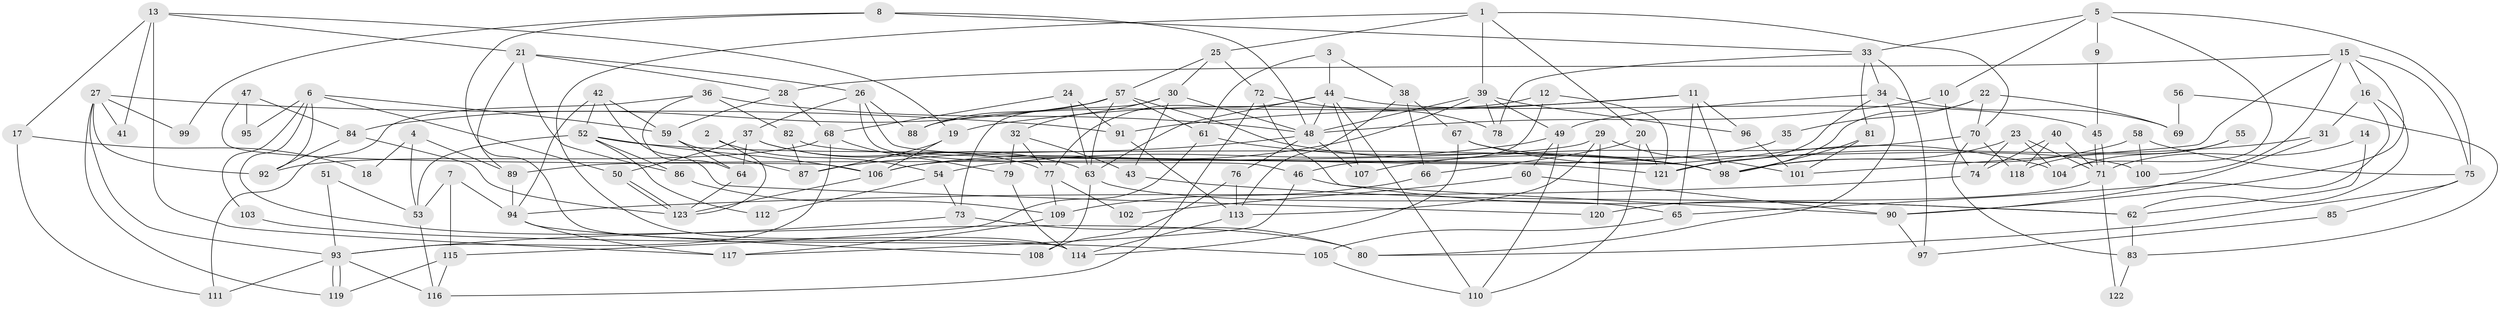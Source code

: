 // coarse degree distribution, {8: 0.046511627906976744, 5: 0.19767441860465115, 3: 0.22093023255813954, 6: 0.06976744186046512, 4: 0.18604651162790697, 2: 0.10465116279069768, 10: 0.023255813953488372, 12: 0.011627906976744186, 7: 0.12790697674418605, 9: 0.011627906976744186}
// Generated by graph-tools (version 1.1) at 2025/23/03/03/25 07:23:59]
// undirected, 123 vertices, 246 edges
graph export_dot {
graph [start="1"]
  node [color=gray90,style=filled];
  1;
  2;
  3;
  4;
  5;
  6;
  7;
  8;
  9;
  10;
  11;
  12;
  13;
  14;
  15;
  16;
  17;
  18;
  19;
  20;
  21;
  22;
  23;
  24;
  25;
  26;
  27;
  28;
  29;
  30;
  31;
  32;
  33;
  34;
  35;
  36;
  37;
  38;
  39;
  40;
  41;
  42;
  43;
  44;
  45;
  46;
  47;
  48;
  49;
  50;
  51;
  52;
  53;
  54;
  55;
  56;
  57;
  58;
  59;
  60;
  61;
  62;
  63;
  64;
  65;
  66;
  67;
  68;
  69;
  70;
  71;
  72;
  73;
  74;
  75;
  76;
  77;
  78;
  79;
  80;
  81;
  82;
  83;
  84;
  85;
  86;
  87;
  88;
  89;
  90;
  91;
  92;
  93;
  94;
  95;
  96;
  97;
  98;
  99;
  100;
  101;
  102;
  103;
  104;
  105;
  106;
  107;
  108;
  109;
  110;
  111;
  112;
  113;
  114;
  115;
  116;
  117;
  118;
  119;
  120;
  121;
  122;
  123;
  1 -- 114;
  1 -- 20;
  1 -- 25;
  1 -- 39;
  1 -- 70;
  2 -- 54;
  2 -- 123;
  3 -- 61;
  3 -- 44;
  3 -- 38;
  4 -- 89;
  4 -- 53;
  4 -- 18;
  5 -- 75;
  5 -- 104;
  5 -- 9;
  5 -- 10;
  5 -- 33;
  6 -- 50;
  6 -- 59;
  6 -- 80;
  6 -- 92;
  6 -- 95;
  6 -- 103;
  7 -- 94;
  7 -- 53;
  7 -- 115;
  8 -- 48;
  8 -- 33;
  8 -- 99;
  8 -- 114;
  9 -- 45;
  10 -- 48;
  10 -- 74;
  11 -- 19;
  11 -- 98;
  11 -- 65;
  11 -- 91;
  11 -- 96;
  12 -- 88;
  12 -- 46;
  12 -- 121;
  13 -- 117;
  13 -- 19;
  13 -- 17;
  13 -- 21;
  13 -- 41;
  14 -- 71;
  14 -- 62;
  15 -- 75;
  15 -- 28;
  15 -- 16;
  15 -- 90;
  15 -- 100;
  15 -- 101;
  16 -- 31;
  16 -- 62;
  16 -- 65;
  17 -- 111;
  17 -- 18;
  19 -- 87;
  19 -- 106;
  20 -- 110;
  20 -- 121;
  20 -- 66;
  21 -- 86;
  21 -- 26;
  21 -- 28;
  21 -- 89;
  22 -- 98;
  22 -- 70;
  22 -- 35;
  22 -- 69;
  23 -- 74;
  23 -- 98;
  23 -- 71;
  23 -- 104;
  24 -- 91;
  24 -- 63;
  24 -- 68;
  25 -- 57;
  25 -- 30;
  25 -- 72;
  26 -- 37;
  26 -- 46;
  26 -- 88;
  26 -- 98;
  27 -- 93;
  27 -- 92;
  27 -- 41;
  27 -- 91;
  27 -- 99;
  27 -- 119;
  28 -- 68;
  28 -- 59;
  29 -- 113;
  29 -- 101;
  29 -- 89;
  29 -- 120;
  30 -- 48;
  30 -- 32;
  30 -- 43;
  30 -- 73;
  31 -- 90;
  31 -- 121;
  32 -- 77;
  32 -- 43;
  32 -- 79;
  33 -- 81;
  33 -- 34;
  33 -- 78;
  33 -- 97;
  34 -- 80;
  34 -- 49;
  34 -- 69;
  34 -- 121;
  35 -- 106;
  36 -- 82;
  36 -- 48;
  36 -- 64;
  36 -- 111;
  37 -- 63;
  37 -- 64;
  37 -- 50;
  37 -- 77;
  38 -- 113;
  38 -- 66;
  38 -- 67;
  39 -- 78;
  39 -- 48;
  39 -- 49;
  39 -- 96;
  39 -- 106;
  40 -- 74;
  40 -- 71;
  40 -- 118;
  42 -- 120;
  42 -- 94;
  42 -- 52;
  42 -- 59;
  43 -- 62;
  44 -- 77;
  44 -- 63;
  44 -- 45;
  44 -- 48;
  44 -- 107;
  44 -- 110;
  45 -- 71;
  45 -- 71;
  46 -- 62;
  46 -- 117;
  47 -- 106;
  47 -- 84;
  47 -- 95;
  48 -- 76;
  48 -- 87;
  48 -- 107;
  49 -- 54;
  49 -- 60;
  49 -- 110;
  50 -- 123;
  50 -- 123;
  51 -- 53;
  51 -- 93;
  52 -- 106;
  52 -- 53;
  52 -- 86;
  52 -- 98;
  52 -- 112;
  53 -- 116;
  54 -- 73;
  54 -- 112;
  55 -- 118;
  55 -- 104;
  56 -- 83;
  56 -- 69;
  57 -- 98;
  57 -- 61;
  57 -- 63;
  57 -- 84;
  57 -- 88;
  58 -- 98;
  58 -- 100;
  58 -- 75;
  59 -- 64;
  59 -- 87;
  60 -- 90;
  60 -- 102;
  61 -- 115;
  61 -- 98;
  62 -- 83;
  63 -- 65;
  63 -- 108;
  64 -- 123;
  65 -- 105;
  66 -- 109;
  67 -- 114;
  67 -- 100;
  67 -- 104;
  68 -- 92;
  68 -- 79;
  68 -- 93;
  70 -- 107;
  70 -- 83;
  70 -- 118;
  71 -- 120;
  71 -- 122;
  72 -- 116;
  72 -- 78;
  72 -- 90;
  73 -- 93;
  73 -- 80;
  74 -- 94;
  75 -- 80;
  75 -- 85;
  76 -- 113;
  76 -- 108;
  77 -- 109;
  77 -- 102;
  79 -- 114;
  81 -- 101;
  81 -- 98;
  82 -- 121;
  82 -- 87;
  83 -- 122;
  84 -- 123;
  84 -- 92;
  85 -- 97;
  86 -- 109;
  89 -- 94;
  90 -- 97;
  91 -- 113;
  93 -- 119;
  93 -- 119;
  93 -- 111;
  93 -- 116;
  94 -- 108;
  94 -- 117;
  96 -- 101;
  103 -- 105;
  105 -- 110;
  106 -- 123;
  109 -- 117;
  113 -- 114;
  115 -- 119;
  115 -- 116;
}
